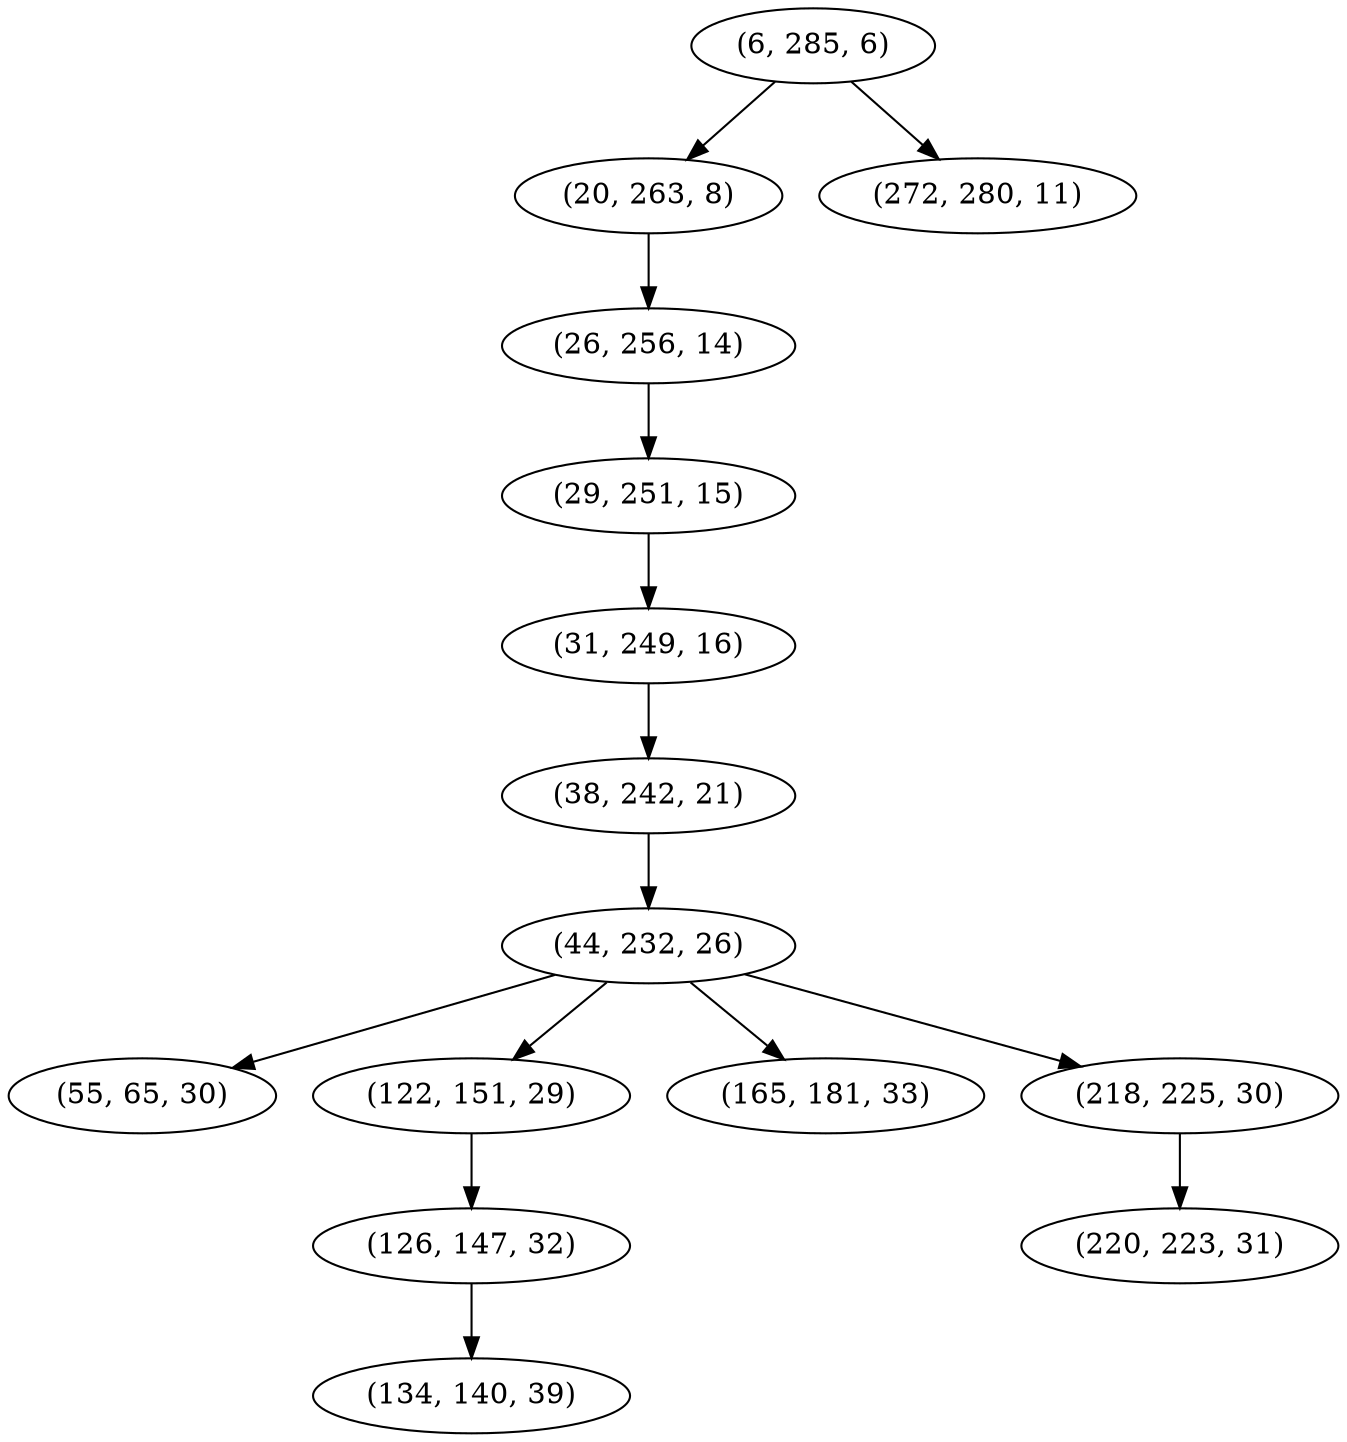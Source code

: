 digraph tree {
    "(6, 285, 6)";
    "(20, 263, 8)";
    "(26, 256, 14)";
    "(29, 251, 15)";
    "(31, 249, 16)";
    "(38, 242, 21)";
    "(44, 232, 26)";
    "(55, 65, 30)";
    "(122, 151, 29)";
    "(126, 147, 32)";
    "(134, 140, 39)";
    "(165, 181, 33)";
    "(218, 225, 30)";
    "(220, 223, 31)";
    "(272, 280, 11)";
    "(6, 285, 6)" -> "(20, 263, 8)";
    "(6, 285, 6)" -> "(272, 280, 11)";
    "(20, 263, 8)" -> "(26, 256, 14)";
    "(26, 256, 14)" -> "(29, 251, 15)";
    "(29, 251, 15)" -> "(31, 249, 16)";
    "(31, 249, 16)" -> "(38, 242, 21)";
    "(38, 242, 21)" -> "(44, 232, 26)";
    "(44, 232, 26)" -> "(55, 65, 30)";
    "(44, 232, 26)" -> "(122, 151, 29)";
    "(44, 232, 26)" -> "(165, 181, 33)";
    "(44, 232, 26)" -> "(218, 225, 30)";
    "(122, 151, 29)" -> "(126, 147, 32)";
    "(126, 147, 32)" -> "(134, 140, 39)";
    "(218, 225, 30)" -> "(220, 223, 31)";
}
